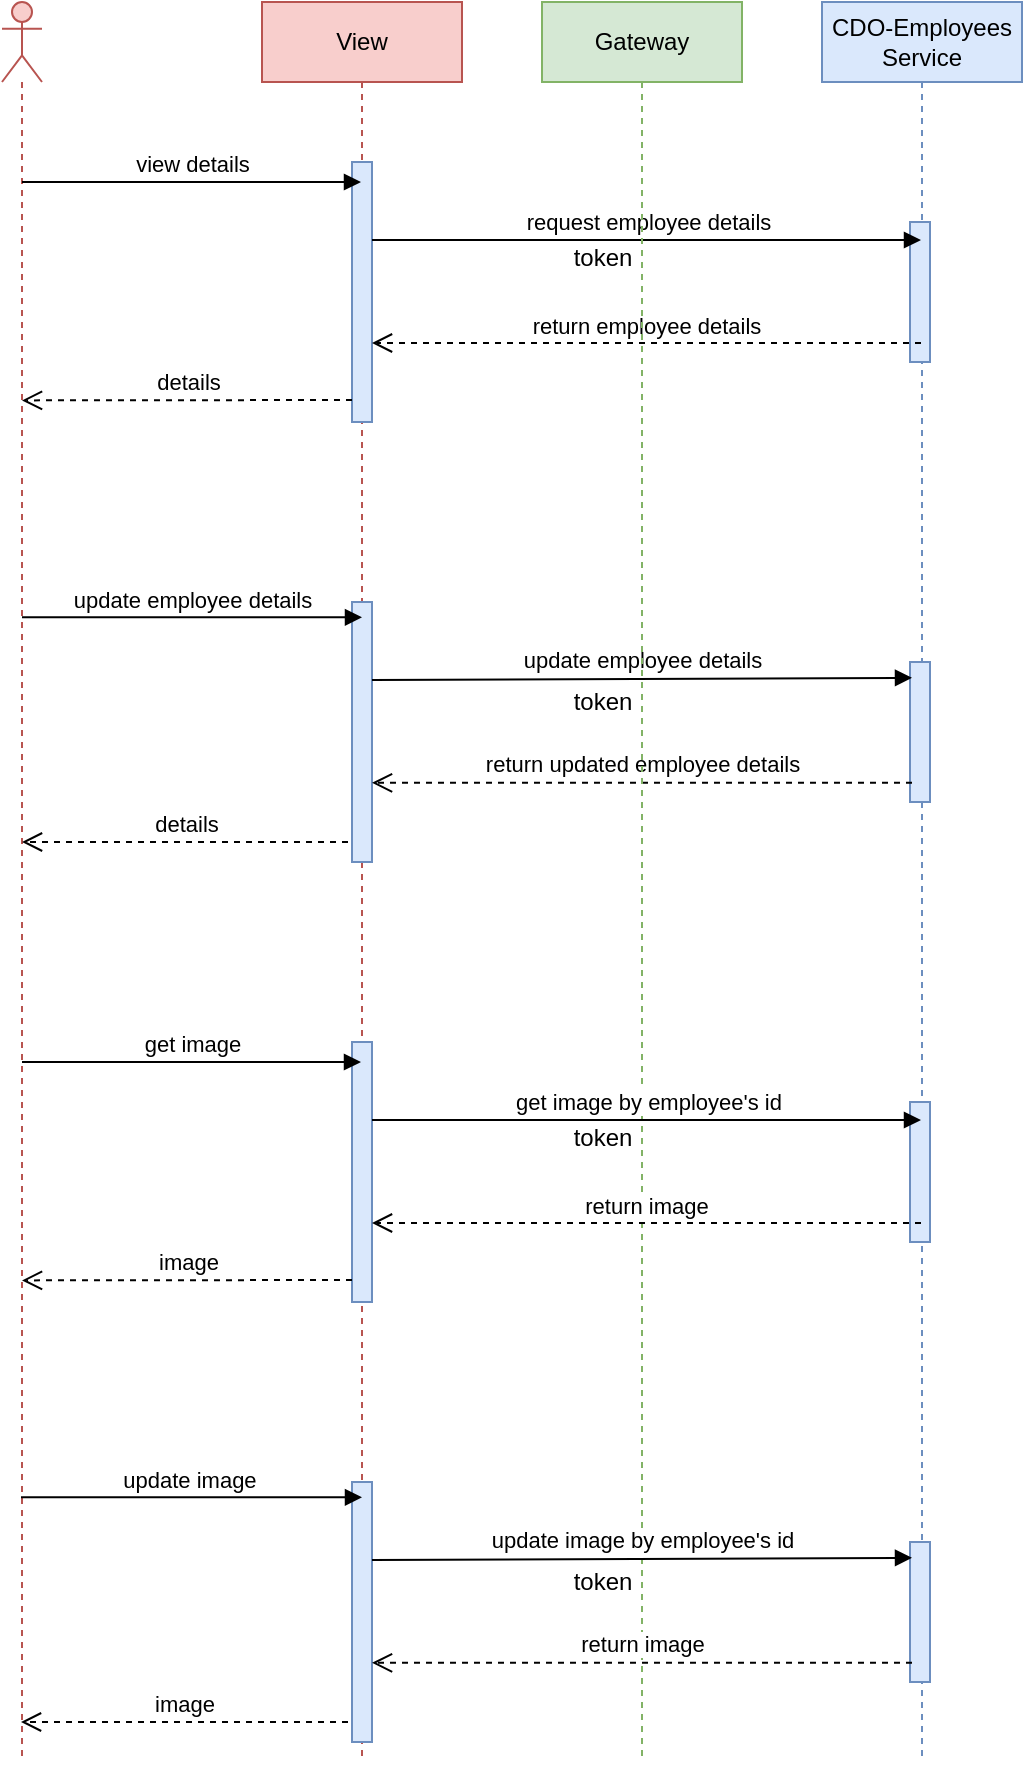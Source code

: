 <mxfile version="14.6.6" type="device"><diagram id="kgpKYQtTHZ0yAKxKKP6v" name="Page-1"><mxGraphModel dx="880" dy="654" grid="1" gridSize="10" guides="1" tooltips="1" connect="1" arrows="1" fold="1" page="1" pageScale="1" pageWidth="850" pageHeight="1100" math="0" shadow="0"><root><mxCell id="0"/><mxCell id="1" parent="0"/><mxCell id="HEdeN4zISzuNyjS1-kap-7" value="" style="shape=umlLifeline;participant=umlActor;perimeter=lifelinePerimeter;whiteSpace=wrap;html=1;container=1;collapsible=0;recursiveResize=0;verticalAlign=top;spacingTop=36;outlineConnect=0;fillColor=#f8cecc;strokeColor=#b85450;size=40;" parent="1" vertex="1"><mxGeometry x="70" y="120" width="20" height="880" as="geometry"/></mxCell><mxCell id="HEdeN4zISzuNyjS1-kap-14" value="View" style="shape=umlLifeline;perimeter=lifelinePerimeter;whiteSpace=wrap;html=1;container=1;collapsible=0;recursiveResize=0;outlineConnect=0;fillColor=#f8cecc;strokeColor=#b85450;" parent="1" vertex="1"><mxGeometry x="200" y="120" width="100" height="880" as="geometry"/></mxCell><mxCell id="HEdeN4zISzuNyjS1-kap-15" value="&lt;span&gt;CDO-Employees Service&lt;/span&gt;" style="shape=umlLifeline;perimeter=lifelinePerimeter;whiteSpace=wrap;html=1;container=1;collapsible=0;recursiveResize=0;outlineConnect=0;fillColor=#dae8fc;strokeColor=#6c8ebf;" parent="1" vertex="1"><mxGeometry x="480" y="120" width="100" height="880" as="geometry"/></mxCell><mxCell id="HEdeN4zISzuNyjS1-kap-25" value="" style="html=1;points=[];perimeter=orthogonalPerimeter;fillColor=#dae8fc;strokeColor=#6c8ebf;" parent="HEdeN4zISzuNyjS1-kap-15" vertex="1"><mxGeometry x="44" y="110" width="10" height="70" as="geometry"/></mxCell><mxCell id="HEdeN4zISzuNyjS1-kap-33" value="" style="html=1;points=[];perimeter=orthogonalPerimeter;fillColor=#dae8fc;strokeColor=#6c8ebf;" parent="HEdeN4zISzuNyjS1-kap-15" vertex="1"><mxGeometry x="44" y="330" width="10" height="70" as="geometry"/></mxCell><mxCell id="HEdeN4zISzuNyjS1-kap-18" value="" style="html=1;points=[];perimeter=orthogonalPerimeter;fillColor=#dae8fc;strokeColor=#6c8ebf;" parent="1" vertex="1"><mxGeometry x="245" y="200" width="10" height="130" as="geometry"/></mxCell><mxCell id="HEdeN4zISzuNyjS1-kap-28" value="return employee details" style="html=1;verticalAlign=bottom;endArrow=open;dashed=1;endSize=8;" parent="1" source="HEdeN4zISzuNyjS1-kap-15" edge="1"><mxGeometry relative="1" as="geometry"><mxPoint x="440" y="290.5" as="sourcePoint"/><mxPoint x="255" y="290.5" as="targetPoint"/></mxGeometry></mxCell><mxCell id="HEdeN4zISzuNyjS1-kap-30" value="" style="html=1;points=[];perimeter=orthogonalPerimeter;fillColor=#dae8fc;strokeColor=#6c8ebf;" parent="1" vertex="1"><mxGeometry x="245" y="420" width="10" height="130" as="geometry"/></mxCell><mxCell id="HEdeN4zISzuNyjS1-kap-31" value="details" style="html=1;verticalAlign=bottom;endArrow=open;dashed=1;endSize=8;entryX=0.5;entryY=0.164;entryDx=0;entryDy=0;entryPerimeter=0;" parent="1" edge="1"><mxGeometry relative="1" as="geometry"><mxPoint x="80" y="319.2" as="targetPoint"/><mxPoint x="245" y="319" as="sourcePoint"/></mxGeometry></mxCell><mxCell id="HEdeN4zISzuNyjS1-kap-37" value="return updated employee details" style="html=1;verticalAlign=bottom;endArrow=open;dashed=1;endSize=8;exitX=0.1;exitY=0.863;exitDx=0;exitDy=0;exitPerimeter=0;" parent="1" source="HEdeN4zISzuNyjS1-kap-33" target="HEdeN4zISzuNyjS1-kap-30" edge="1"><mxGeometry relative="1" as="geometry"><mxPoint x="440" y="520" as="sourcePoint"/><mxPoint x="255" y="549" as="targetPoint"/></mxGeometry></mxCell><mxCell id="8MIRHn4mmngYE3WS6EtT-2" value="view details" style="html=1;verticalAlign=bottom;endArrow=block;" parent="1" target="HEdeN4zISzuNyjS1-kap-14" edge="1"><mxGeometry width="80" relative="1" as="geometry"><mxPoint x="80" y="210" as="sourcePoint"/><mxPoint x="150" y="210" as="targetPoint"/><Array as="points"><mxPoint x="120" y="210"/></Array></mxGeometry></mxCell><mxCell id="8MIRHn4mmngYE3WS6EtT-3" value="request employee details" style="html=1;verticalAlign=bottom;endArrow=block;" parent="1" target="HEdeN4zISzuNyjS1-kap-15" edge="1"><mxGeometry width="80" relative="1" as="geometry"><mxPoint x="255" y="239" as="sourcePoint"/><mxPoint x="449.5" y="239" as="targetPoint"/><Array as="points"><mxPoint x="400" y="239"/></Array></mxGeometry></mxCell><mxCell id="8MIRHn4mmngYE3WS6EtT-5" value="token" style="text;html=1;align=center;verticalAlign=middle;resizable=0;points=[];autosize=1;strokeColor=none;" parent="1" vertex="1"><mxGeometry x="350" y="238" width="40" height="20" as="geometry"/></mxCell><mxCell id="8MIRHn4mmngYE3WS6EtT-11" value="update employee details" style="html=1;verticalAlign=bottom;endArrow=block;entryX=0.5;entryY=0.059;entryDx=0;entryDy=0;entryPerimeter=0;" parent="1" source="HEdeN4zISzuNyjS1-kap-7" target="HEdeN4zISzuNyjS1-kap-30" edge="1"><mxGeometry width="80" relative="1" as="geometry"><mxPoint x="360" y="340" as="sourcePoint"/><mxPoint x="240" y="430" as="targetPoint"/></mxGeometry></mxCell><mxCell id="8MIRHn4mmngYE3WS6EtT-12" value="update employee details" style="html=1;verticalAlign=bottom;endArrow=block;entryX=0.1;entryY=0.113;entryDx=0;entryDy=0;entryPerimeter=0;" parent="1" target="HEdeN4zISzuNyjS1-kap-33" edge="1"><mxGeometry width="80" relative="1" as="geometry"><mxPoint x="255" y="459" as="sourcePoint"/><mxPoint x="440" y="470" as="targetPoint"/></mxGeometry></mxCell><mxCell id="8MIRHn4mmngYE3WS6EtT-13" value="token" style="text;html=1;align=center;verticalAlign=middle;resizable=0;points=[];autosize=1;strokeColor=none;" parent="1" vertex="1"><mxGeometry x="350" y="460" width="40" height="20" as="geometry"/></mxCell><mxCell id="8MIRHn4mmngYE3WS6EtT-14" value="details" style="html=1;verticalAlign=bottom;endArrow=open;dashed=1;endSize=8;" parent="1" target="HEdeN4zISzuNyjS1-kap-7" edge="1"><mxGeometry relative="1" as="geometry"><mxPoint x="80" y="580.2" as="targetPoint"/><mxPoint x="243" y="540" as="sourcePoint"/></mxGeometry></mxCell><mxCell id="8MIRHn4mmngYE3WS6EtT-15" value="Gateway" style="shape=umlLifeline;perimeter=lifelinePerimeter;whiteSpace=wrap;html=1;container=1;collapsible=0;recursiveResize=0;outlineConnect=0;fillColor=#d5e8d4;strokeColor=#82b366;" parent="1" vertex="1"><mxGeometry x="340" y="120" width="100" height="880" as="geometry"/></mxCell><mxCell id="b2XbuNOGuyFRA7-jSN_q-17" value="" style="html=1;points=[];perimeter=orthogonalPerimeter;fillColor=#dae8fc;strokeColor=#6c8ebf;" vertex="1" parent="1"><mxGeometry x="524" y="670" width="10" height="70" as="geometry"/></mxCell><mxCell id="b2XbuNOGuyFRA7-jSN_q-18" value="" style="html=1;points=[];perimeter=orthogonalPerimeter;fillColor=#dae8fc;strokeColor=#6c8ebf;" vertex="1" parent="1"><mxGeometry x="524" y="890" width="10" height="70" as="geometry"/></mxCell><mxCell id="b2XbuNOGuyFRA7-jSN_q-19" value="" style="html=1;points=[];perimeter=orthogonalPerimeter;fillColor=#dae8fc;strokeColor=#6c8ebf;" vertex="1" parent="1"><mxGeometry x="245" y="640" width="10" height="130" as="geometry"/></mxCell><mxCell id="b2XbuNOGuyFRA7-jSN_q-20" value="return image" style="html=1;verticalAlign=bottom;endArrow=open;dashed=1;endSize=8;" edge="1" parent="1"><mxGeometry relative="1" as="geometry"><mxPoint x="529.5" y="730.5" as="sourcePoint"/><mxPoint x="255" y="730.5" as="targetPoint"/></mxGeometry></mxCell><mxCell id="b2XbuNOGuyFRA7-jSN_q-21" value="" style="html=1;points=[];perimeter=orthogonalPerimeter;fillColor=#dae8fc;strokeColor=#6c8ebf;" vertex="1" parent="1"><mxGeometry x="245" y="860" width="10" height="130" as="geometry"/></mxCell><mxCell id="b2XbuNOGuyFRA7-jSN_q-22" value="image" style="html=1;verticalAlign=bottom;endArrow=open;dashed=1;endSize=8;entryX=0.5;entryY=0.164;entryDx=0;entryDy=0;entryPerimeter=0;" edge="1" parent="1"><mxGeometry relative="1" as="geometry"><mxPoint x="80" y="759.2" as="targetPoint"/><mxPoint x="245" y="759" as="sourcePoint"/></mxGeometry></mxCell><mxCell id="b2XbuNOGuyFRA7-jSN_q-23" value="return image" style="html=1;verticalAlign=bottom;endArrow=open;dashed=1;endSize=8;exitX=0.1;exitY=0.863;exitDx=0;exitDy=0;exitPerimeter=0;" edge="1" parent="1" source="b2XbuNOGuyFRA7-jSN_q-18" target="b2XbuNOGuyFRA7-jSN_q-21"><mxGeometry relative="1" as="geometry"><mxPoint x="440" y="960" as="sourcePoint"/><mxPoint x="255" y="989" as="targetPoint"/></mxGeometry></mxCell><mxCell id="b2XbuNOGuyFRA7-jSN_q-24" value="get image" style="html=1;verticalAlign=bottom;endArrow=block;" edge="1" parent="1"><mxGeometry width="80" relative="1" as="geometry"><mxPoint x="80" y="650" as="sourcePoint"/><mxPoint x="249.5" y="650" as="targetPoint"/><Array as="points"><mxPoint x="120" y="650"/></Array></mxGeometry></mxCell><mxCell id="b2XbuNOGuyFRA7-jSN_q-25" value="get image by employee's id" style="html=1;verticalAlign=bottom;endArrow=block;" edge="1" parent="1"><mxGeometry width="80" relative="1" as="geometry"><mxPoint x="255" y="679" as="sourcePoint"/><mxPoint x="529.5" y="679" as="targetPoint"/><Array as="points"><mxPoint x="400" y="679"/></Array></mxGeometry></mxCell><mxCell id="b2XbuNOGuyFRA7-jSN_q-26" value="token" style="text;html=1;align=center;verticalAlign=middle;resizable=0;points=[];autosize=1;strokeColor=none;" vertex="1" parent="1"><mxGeometry x="350" y="678" width="40" height="20" as="geometry"/></mxCell><mxCell id="b2XbuNOGuyFRA7-jSN_q-27" value="update image&amp;nbsp;" style="html=1;verticalAlign=bottom;endArrow=block;entryX=0.5;entryY=0.059;entryDx=0;entryDy=0;entryPerimeter=0;" edge="1" parent="1" target="b2XbuNOGuyFRA7-jSN_q-21"><mxGeometry width="80" relative="1" as="geometry"><mxPoint x="79.5" y="867.67" as="sourcePoint"/><mxPoint x="240" y="870" as="targetPoint"/></mxGeometry></mxCell><mxCell id="b2XbuNOGuyFRA7-jSN_q-28" value="update image by employee's id" style="html=1;verticalAlign=bottom;endArrow=block;entryX=0.1;entryY=0.113;entryDx=0;entryDy=0;entryPerimeter=0;" edge="1" parent="1" target="b2XbuNOGuyFRA7-jSN_q-18"><mxGeometry width="80" relative="1" as="geometry"><mxPoint x="255" y="899" as="sourcePoint"/><mxPoint x="440" y="910" as="targetPoint"/></mxGeometry></mxCell><mxCell id="b2XbuNOGuyFRA7-jSN_q-29" value="token" style="text;html=1;align=center;verticalAlign=middle;resizable=0;points=[];autosize=1;strokeColor=none;" vertex="1" parent="1"><mxGeometry x="350" y="900" width="40" height="20" as="geometry"/></mxCell><mxCell id="b2XbuNOGuyFRA7-jSN_q-30" value="image" style="html=1;verticalAlign=bottom;endArrow=open;dashed=1;endSize=8;" edge="1" parent="1"><mxGeometry relative="1" as="geometry"><mxPoint x="79.5" y="980" as="targetPoint"/><mxPoint x="243" y="980" as="sourcePoint"/></mxGeometry></mxCell></root></mxGraphModel></diagram></mxfile>